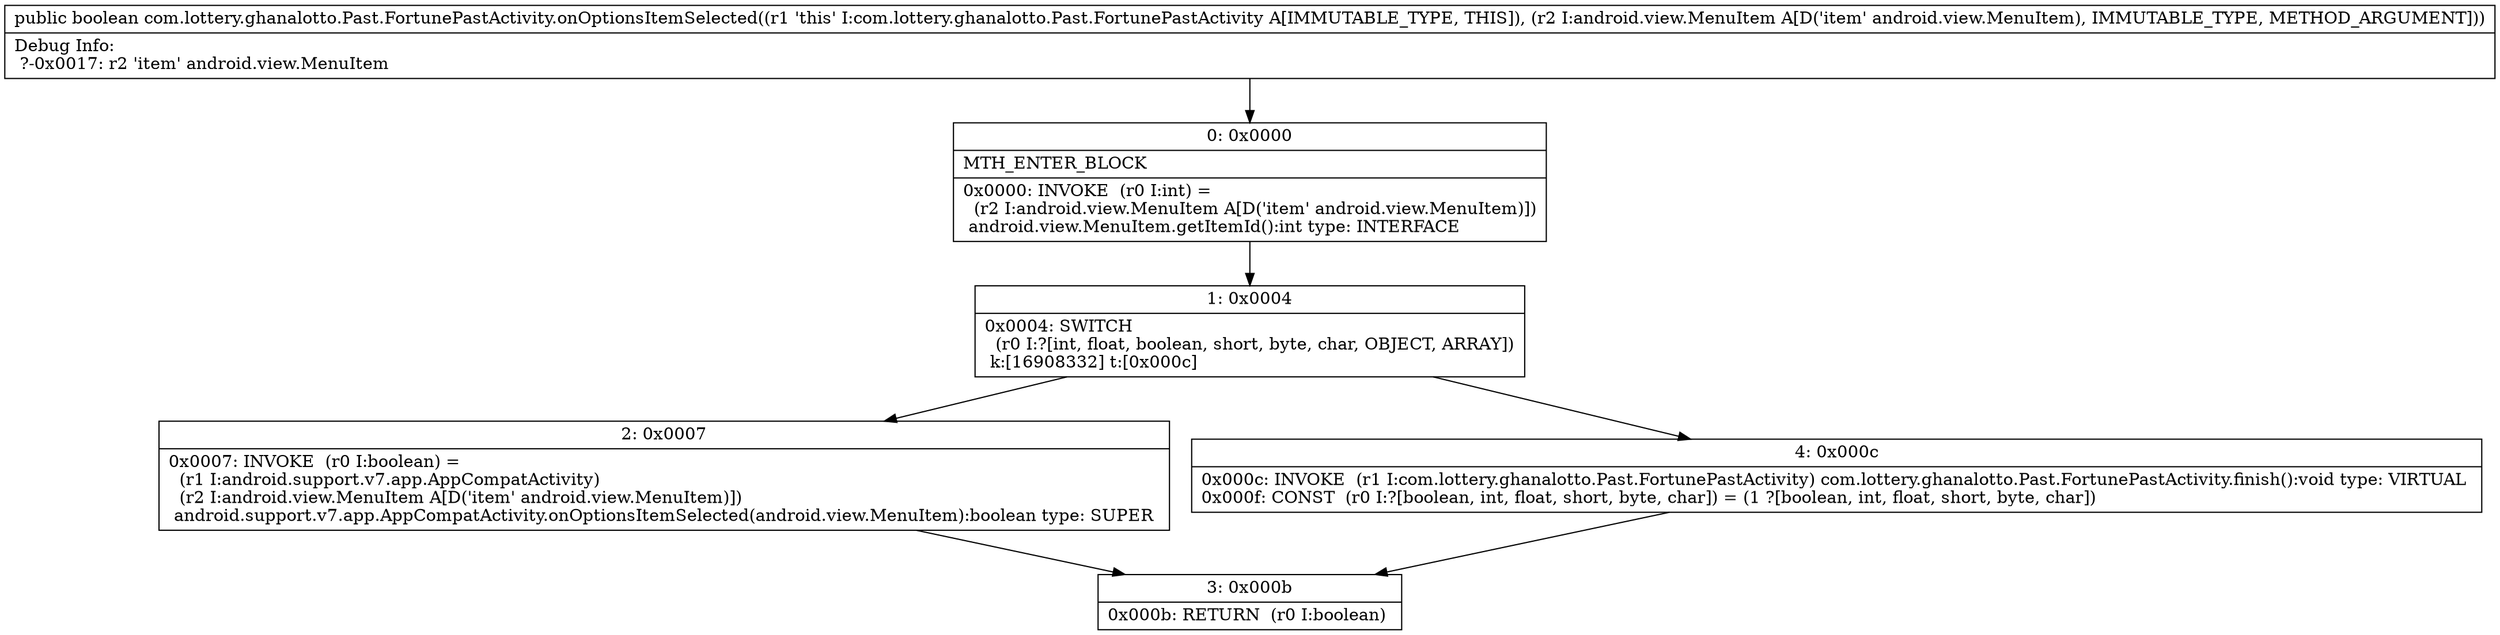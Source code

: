 digraph "CFG forcom.lottery.ghanalotto.Past.FortunePastActivity.onOptionsItemSelected(Landroid\/view\/MenuItem;)Z" {
Node_0 [shape=record,label="{0\:\ 0x0000|MTH_ENTER_BLOCK\l|0x0000: INVOKE  (r0 I:int) = \l  (r2 I:android.view.MenuItem A[D('item' android.view.MenuItem)])\l android.view.MenuItem.getItemId():int type: INTERFACE \l}"];
Node_1 [shape=record,label="{1\:\ 0x0004|0x0004: SWITCH  \l  (r0 I:?[int, float, boolean, short, byte, char, OBJECT, ARRAY])\l k:[16908332] t:[0x000c] \l}"];
Node_2 [shape=record,label="{2\:\ 0x0007|0x0007: INVOKE  (r0 I:boolean) = \l  (r1 I:android.support.v7.app.AppCompatActivity)\l  (r2 I:android.view.MenuItem A[D('item' android.view.MenuItem)])\l android.support.v7.app.AppCompatActivity.onOptionsItemSelected(android.view.MenuItem):boolean type: SUPER \l}"];
Node_3 [shape=record,label="{3\:\ 0x000b|0x000b: RETURN  (r0 I:boolean) \l}"];
Node_4 [shape=record,label="{4\:\ 0x000c|0x000c: INVOKE  (r1 I:com.lottery.ghanalotto.Past.FortunePastActivity) com.lottery.ghanalotto.Past.FortunePastActivity.finish():void type: VIRTUAL \l0x000f: CONST  (r0 I:?[boolean, int, float, short, byte, char]) = (1 ?[boolean, int, float, short, byte, char]) \l}"];
MethodNode[shape=record,label="{public boolean com.lottery.ghanalotto.Past.FortunePastActivity.onOptionsItemSelected((r1 'this' I:com.lottery.ghanalotto.Past.FortunePastActivity A[IMMUTABLE_TYPE, THIS]), (r2 I:android.view.MenuItem A[D('item' android.view.MenuItem), IMMUTABLE_TYPE, METHOD_ARGUMENT]))  | Debug Info:\l  ?\-0x0017: r2 'item' android.view.MenuItem\l}"];
MethodNode -> Node_0;
Node_0 -> Node_1;
Node_1 -> Node_2;
Node_1 -> Node_4;
Node_2 -> Node_3;
Node_4 -> Node_3;
}

